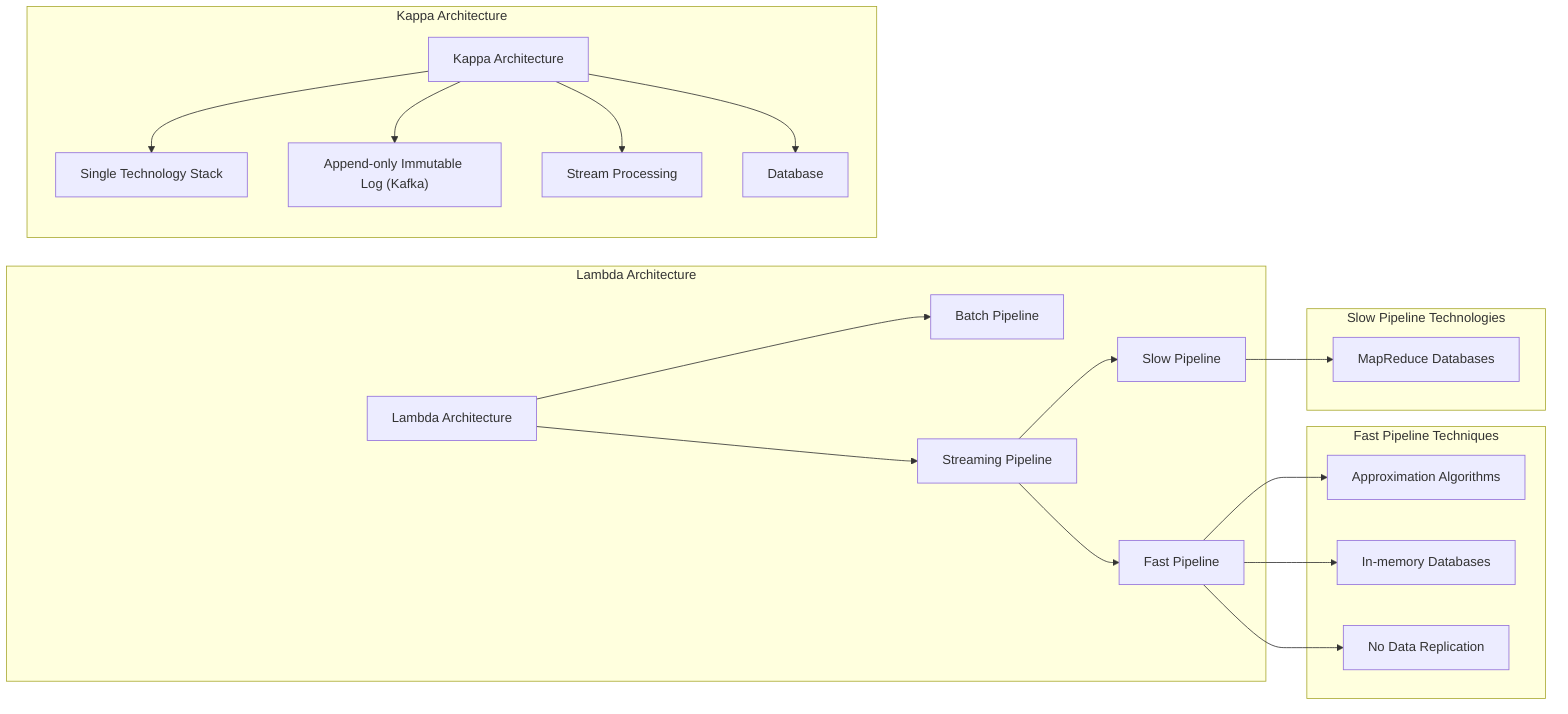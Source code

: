 flowchart LR

    subgraph "Lambda Architecture"
        lambda["Lambda Architecture"]
        batch_pipeline["Batch Pipeline"]
        streaming_pipeline["Streaming Pipeline"]
        fast_pipeline["Fast Pipeline"]
        slow_pipeline["Slow Pipeline"]
    end

    subgraph "Fast Pipeline Techniques"
        approximation["Approximation Algorithms"]
        in_memory_db["In-memory Databases"]
        no_replication["No Data Replication"]
    end

    subgraph "Slow Pipeline Technologies"
        mapreduce_db["MapReduce Databases"]
    end

    subgraph "Kappa Architecture"
        kappa["Kappa Architecture"]
        single_stack["Single Technology Stack"]
        kafka["Append-only Immutable Log (Kafka)"]
        stream_processing["Stream Processing"]
        database["Database"]
    end

    lambda --> batch_pipeline
    lambda --> streaming_pipeline

    streaming_pipeline --> fast_pipeline
    streaming_pipeline --> slow_pipeline

    fast_pipeline --> approximation
    fast_pipeline --> in_memory_db
    fast_pipeline --> no_replication

    slow_pipeline --> mapreduce_db

    kappa --> single_stack
    kappa --> kafka
    kappa --> stream_processing
    kappa --> database